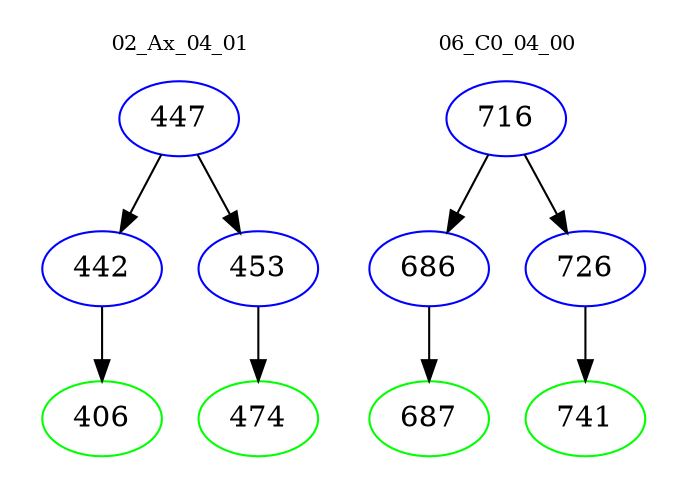 digraph{
subgraph cluster_0 {
color = white
label = "02_Ax_04_01";
fontsize=10;
T0_447 [label="447", color="blue"]
T0_447 -> T0_442 [color="black"]
T0_442 [label="442", color="blue"]
T0_442 -> T0_406 [color="black"]
T0_406 [label="406", color="green"]
T0_447 -> T0_453 [color="black"]
T0_453 [label="453", color="blue"]
T0_453 -> T0_474 [color="black"]
T0_474 [label="474", color="green"]
}
subgraph cluster_1 {
color = white
label = "06_C0_04_00";
fontsize=10;
T1_716 [label="716", color="blue"]
T1_716 -> T1_686 [color="black"]
T1_686 [label="686", color="blue"]
T1_686 -> T1_687 [color="black"]
T1_687 [label="687", color="green"]
T1_716 -> T1_726 [color="black"]
T1_726 [label="726", color="blue"]
T1_726 -> T1_741 [color="black"]
T1_741 [label="741", color="green"]
}
}
